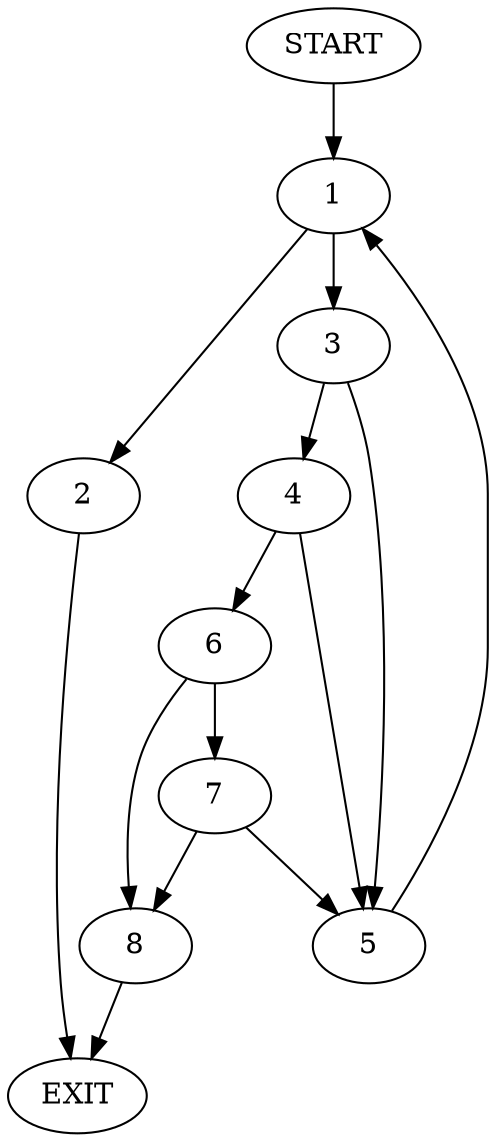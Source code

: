 digraph {
0 [label="START"]
9 [label="EXIT"]
0 -> 1
1 -> 2
1 -> 3
2 -> 9
3 -> 4
3 -> 5
4 -> 6
4 -> 5
5 -> 1
6 -> 7
6 -> 8
8 -> 9
7 -> 8
7 -> 5
}

